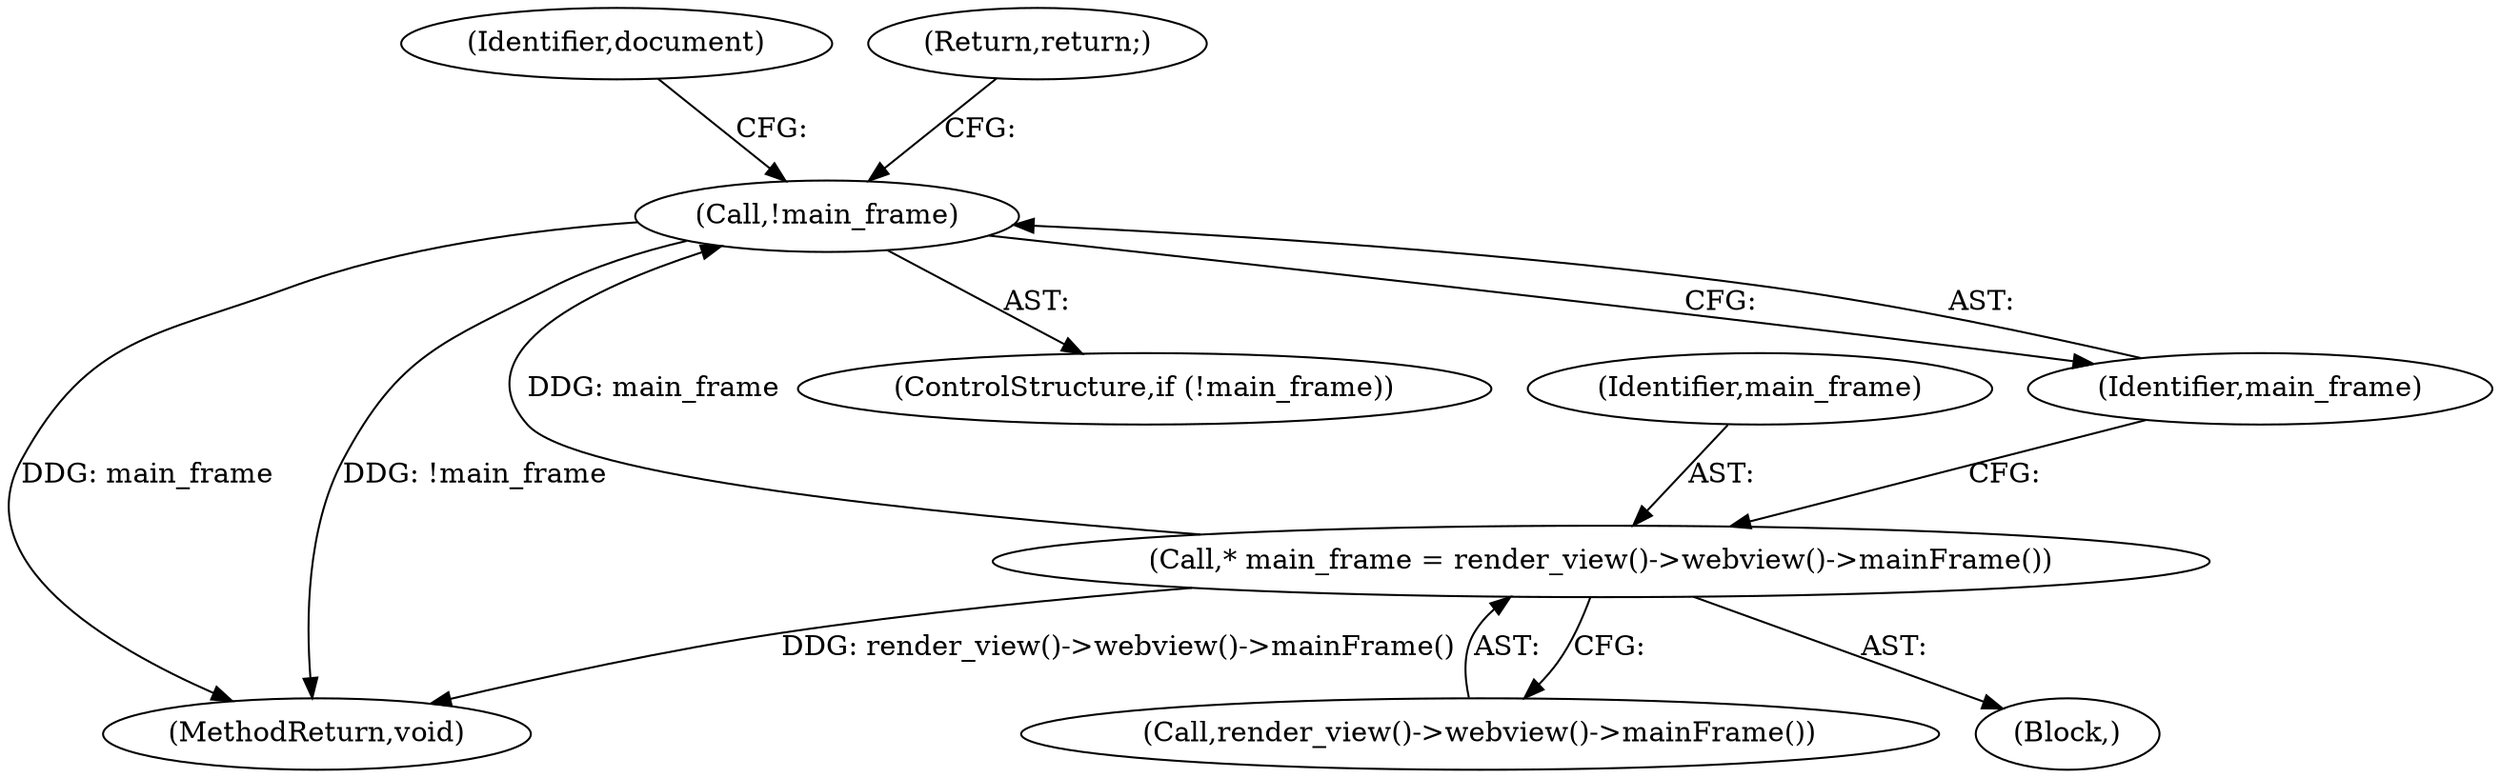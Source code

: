 digraph "0_Chrome_c7a90019bf7054145b11d2577b851cf2779d3d79_6@API" {
"1000117" [label="(Call,!main_frame)"];
"1000113" [label="(Call,* main_frame = render_view()->webview()->mainFrame())"];
"1000113" [label="(Call,* main_frame = render_view()->webview()->mainFrame())"];
"1000102" [label="(Block,)"];
"1000117" [label="(Call,!main_frame)"];
"1000115" [label="(Call,render_view()->webview()->mainFrame())"];
"1000122" [label="(Identifier,document)"];
"1000180" [label="(MethodReturn,void)"];
"1000119" [label="(Return,return;)"];
"1000114" [label="(Identifier,main_frame)"];
"1000116" [label="(ControlStructure,if (!main_frame))"];
"1000118" [label="(Identifier,main_frame)"];
"1000117" -> "1000116"  [label="AST: "];
"1000117" -> "1000118"  [label="CFG: "];
"1000118" -> "1000117"  [label="AST: "];
"1000119" -> "1000117"  [label="CFG: "];
"1000122" -> "1000117"  [label="CFG: "];
"1000117" -> "1000180"  [label="DDG: main_frame"];
"1000117" -> "1000180"  [label="DDG: !main_frame"];
"1000113" -> "1000117"  [label="DDG: main_frame"];
"1000113" -> "1000102"  [label="AST: "];
"1000113" -> "1000115"  [label="CFG: "];
"1000114" -> "1000113"  [label="AST: "];
"1000115" -> "1000113"  [label="AST: "];
"1000118" -> "1000113"  [label="CFG: "];
"1000113" -> "1000180"  [label="DDG: render_view()->webview()->mainFrame()"];
}
